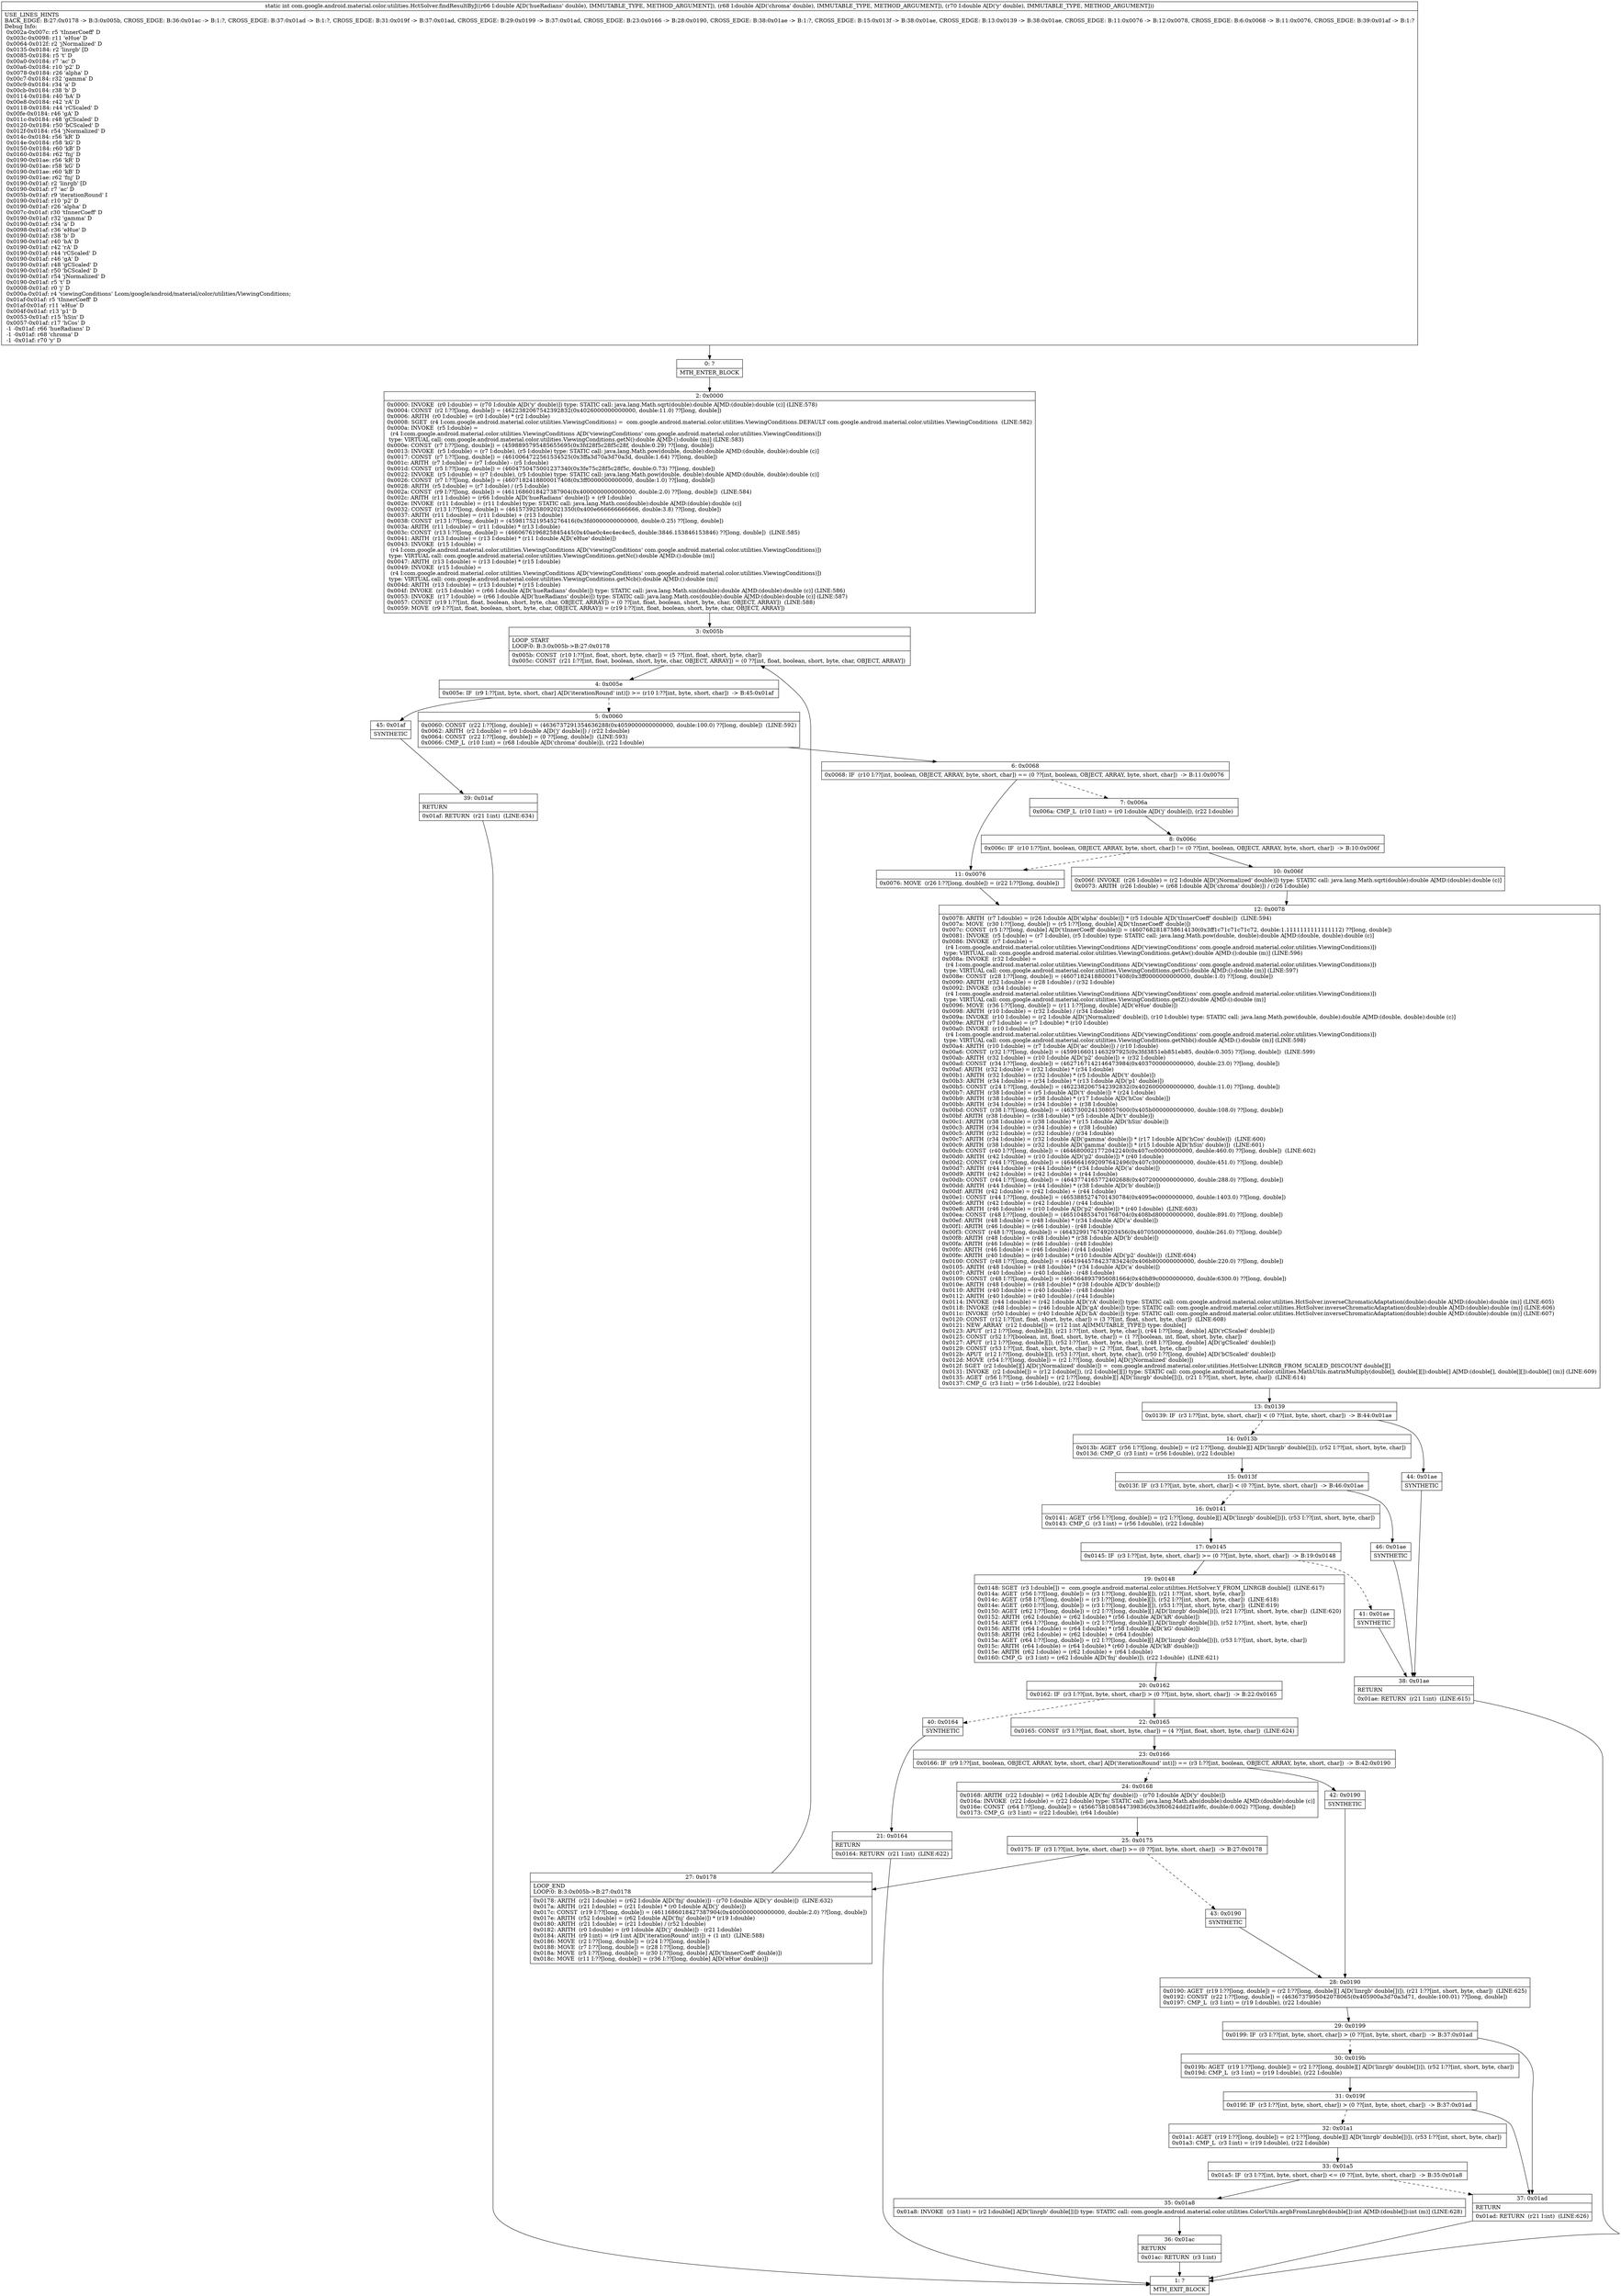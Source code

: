 digraph "CFG forcom.google.android.material.color.utilities.HctSolver.findResultByJ(DDD)I" {
Node_0 [shape=record,label="{0\:\ ?|MTH_ENTER_BLOCK\l}"];
Node_2 [shape=record,label="{2\:\ 0x0000|0x0000: INVOKE  (r0 I:double) = (r70 I:double A[D('y' double)]) type: STATIC call: java.lang.Math.sqrt(double):double A[MD:(double):double (c)] (LINE:578)\l0x0004: CONST  (r2 I:??[long, double]) = (4622382067542392832(0x4026000000000000, double:11.0) ??[long, double]) \l0x0006: ARITH  (r0 I:double) = (r0 I:double) * (r2 I:double) \l0x0008: SGET  (r4 I:com.google.android.material.color.utilities.ViewingConditions) =  com.google.android.material.color.utilities.ViewingConditions.DEFAULT com.google.android.material.color.utilities.ViewingConditions  (LINE:582)\l0x000a: INVOKE  (r5 I:double) = \l  (r4 I:com.google.android.material.color.utilities.ViewingConditions A[D('viewingConditions' com.google.android.material.color.utilities.ViewingConditions)])\l type: VIRTUAL call: com.google.android.material.color.utilities.ViewingConditions.getN():double A[MD:():double (m)] (LINE:583)\l0x000e: CONST  (r7 I:??[long, double]) = (4598895795485655695(0x3fd28f5c28f5c28f, double:0.29) ??[long, double]) \l0x0013: INVOKE  (r5 I:double) = (r7 I:double), (r5 I:double) type: STATIC call: java.lang.Math.pow(double, double):double A[MD:(double, double):double (c)]\l0x0017: CONST  (r7 I:??[long, double]) = (4610064722561534525(0x3ffa3d70a3d70a3d, double:1.64) ??[long, double]) \l0x001c: ARITH  (r7 I:double) = (r7 I:double) \- (r5 I:double) \l0x001d: CONST  (r5 I:??[long, double]) = (4604750475001237340(0x3fe75c28f5c28f5c, double:0.73) ??[long, double]) \l0x0022: INVOKE  (r5 I:double) = (r7 I:double), (r5 I:double) type: STATIC call: java.lang.Math.pow(double, double):double A[MD:(double, double):double (c)]\l0x0026: CONST  (r7 I:??[long, double]) = (4607182418800017408(0x3ff0000000000000, double:1.0) ??[long, double]) \l0x0028: ARITH  (r5 I:double) = (r7 I:double) \/ (r5 I:double) \l0x002a: CONST  (r9 I:??[long, double]) = (4611686018427387904(0x4000000000000000, double:2.0) ??[long, double])  (LINE:584)\l0x002c: ARITH  (r11 I:double) = (r66 I:double A[D('hueRadians' double)]) + (r9 I:double) \l0x002e: INVOKE  (r11 I:double) = (r11 I:double) type: STATIC call: java.lang.Math.cos(double):double A[MD:(double):double (c)]\l0x0032: CONST  (r13 I:??[long, double]) = (4615739258092021350(0x400e666666666666, double:3.8) ??[long, double]) \l0x0037: ARITH  (r11 I:double) = (r11 I:double) + (r13 I:double) \l0x0038: CONST  (r13 I:??[long, double]) = (4598175219545276416(0x3fd0000000000000, double:0.25) ??[long, double]) \l0x003a: ARITH  (r11 I:double) = (r11 I:double) * (r13 I:double) \l0x003c: CONST  (r13 I:??[long, double]) = (4660676196825845445(0x40ae0c4ec4ec4ec5, double:3846.153846153846) ??[long, double])  (LINE:585)\l0x0041: ARITH  (r13 I:double) = (r13 I:double) * (r11 I:double A[D('eHue' double)]) \l0x0043: INVOKE  (r15 I:double) = \l  (r4 I:com.google.android.material.color.utilities.ViewingConditions A[D('viewingConditions' com.google.android.material.color.utilities.ViewingConditions)])\l type: VIRTUAL call: com.google.android.material.color.utilities.ViewingConditions.getNc():double A[MD:():double (m)]\l0x0047: ARITH  (r13 I:double) = (r13 I:double) * (r15 I:double) \l0x0049: INVOKE  (r15 I:double) = \l  (r4 I:com.google.android.material.color.utilities.ViewingConditions A[D('viewingConditions' com.google.android.material.color.utilities.ViewingConditions)])\l type: VIRTUAL call: com.google.android.material.color.utilities.ViewingConditions.getNcb():double A[MD:():double (m)]\l0x004d: ARITH  (r13 I:double) = (r13 I:double) * (r15 I:double) \l0x004f: INVOKE  (r15 I:double) = (r66 I:double A[D('hueRadians' double)]) type: STATIC call: java.lang.Math.sin(double):double A[MD:(double):double (c)] (LINE:586)\l0x0053: INVOKE  (r17 I:double) = (r66 I:double A[D('hueRadians' double)]) type: STATIC call: java.lang.Math.cos(double):double A[MD:(double):double (c)] (LINE:587)\l0x0057: CONST  (r19 I:??[int, float, boolean, short, byte, char, OBJECT, ARRAY]) = (0 ??[int, float, boolean, short, byte, char, OBJECT, ARRAY])  (LINE:588)\l0x0059: MOVE  (r9 I:??[int, float, boolean, short, byte, char, OBJECT, ARRAY]) = (r19 I:??[int, float, boolean, short, byte, char, OBJECT, ARRAY]) \l}"];
Node_3 [shape=record,label="{3\:\ 0x005b|LOOP_START\lLOOP:0: B:3:0x005b\-\>B:27:0x0178\l|0x005b: CONST  (r10 I:??[int, float, short, byte, char]) = (5 ??[int, float, short, byte, char]) \l0x005c: CONST  (r21 I:??[int, float, boolean, short, byte, char, OBJECT, ARRAY]) = (0 ??[int, float, boolean, short, byte, char, OBJECT, ARRAY]) \l}"];
Node_4 [shape=record,label="{4\:\ 0x005e|0x005e: IF  (r9 I:??[int, byte, short, char] A[D('iterationRound' int)]) \>= (r10 I:??[int, byte, short, char])  \-\> B:45:0x01af \l}"];
Node_5 [shape=record,label="{5\:\ 0x0060|0x0060: CONST  (r22 I:??[long, double]) = (4636737291354636288(0x4059000000000000, double:100.0) ??[long, double])  (LINE:592)\l0x0062: ARITH  (r2 I:double) = (r0 I:double A[D('j' double)]) \/ (r22 I:double) \l0x0064: CONST  (r22 I:??[long, double]) = (0 ??[long, double])  (LINE:593)\l0x0066: CMP_L  (r10 I:int) = (r68 I:double A[D('chroma' double)]), (r22 I:double) \l}"];
Node_6 [shape=record,label="{6\:\ 0x0068|0x0068: IF  (r10 I:??[int, boolean, OBJECT, ARRAY, byte, short, char]) == (0 ??[int, boolean, OBJECT, ARRAY, byte, short, char])  \-\> B:11:0x0076 \l}"];
Node_7 [shape=record,label="{7\:\ 0x006a|0x006a: CMP_L  (r10 I:int) = (r0 I:double A[D('j' double)]), (r22 I:double) \l}"];
Node_8 [shape=record,label="{8\:\ 0x006c|0x006c: IF  (r10 I:??[int, boolean, OBJECT, ARRAY, byte, short, char]) != (0 ??[int, boolean, OBJECT, ARRAY, byte, short, char])  \-\> B:10:0x006f \l}"];
Node_10 [shape=record,label="{10\:\ 0x006f|0x006f: INVOKE  (r26 I:double) = (r2 I:double A[D('jNormalized' double)]) type: STATIC call: java.lang.Math.sqrt(double):double A[MD:(double):double (c)]\l0x0073: ARITH  (r26 I:double) = (r68 I:double A[D('chroma' double)]) \/ (r26 I:double) \l}"];
Node_12 [shape=record,label="{12\:\ 0x0078|0x0078: ARITH  (r7 I:double) = (r26 I:double A[D('alpha' double)]) * (r5 I:double A[D('tInnerCoeff' double)])  (LINE:594)\l0x007a: MOVE  (r30 I:??[long, double]) = (r5 I:??[long, double] A[D('tInnerCoeff' double)]) \l0x007c: CONST  (r5 I:??[long, double] A[D('tInnerCoeff' double)]) = (4607682818758614130(0x3ff1c71c71c71c72, double:1.1111111111111112) ??[long, double]) \l0x0081: INVOKE  (r5 I:double) = (r7 I:double), (r5 I:double) type: STATIC call: java.lang.Math.pow(double, double):double A[MD:(double, double):double (c)]\l0x0086: INVOKE  (r7 I:double) = \l  (r4 I:com.google.android.material.color.utilities.ViewingConditions A[D('viewingConditions' com.google.android.material.color.utilities.ViewingConditions)])\l type: VIRTUAL call: com.google.android.material.color.utilities.ViewingConditions.getAw():double A[MD:():double (m)] (LINE:596)\l0x008a: INVOKE  (r32 I:double) = \l  (r4 I:com.google.android.material.color.utilities.ViewingConditions A[D('viewingConditions' com.google.android.material.color.utilities.ViewingConditions)])\l type: VIRTUAL call: com.google.android.material.color.utilities.ViewingConditions.getC():double A[MD:():double (m)] (LINE:597)\l0x008e: CONST  (r28 I:??[long, double]) = (4607182418800017408(0x3ff0000000000000, double:1.0) ??[long, double]) \l0x0090: ARITH  (r32 I:double) = (r28 I:double) \/ (r32 I:double) \l0x0092: INVOKE  (r34 I:double) = \l  (r4 I:com.google.android.material.color.utilities.ViewingConditions A[D('viewingConditions' com.google.android.material.color.utilities.ViewingConditions)])\l type: VIRTUAL call: com.google.android.material.color.utilities.ViewingConditions.getZ():double A[MD:():double (m)]\l0x0096: MOVE  (r36 I:??[long, double]) = (r11 I:??[long, double] A[D('eHue' double)]) \l0x0098: ARITH  (r10 I:double) = (r32 I:double) \/ (r34 I:double) \l0x009a: INVOKE  (r10 I:double) = (r2 I:double A[D('jNormalized' double)]), (r10 I:double) type: STATIC call: java.lang.Math.pow(double, double):double A[MD:(double, double):double (c)]\l0x009e: ARITH  (r7 I:double) = (r7 I:double) * (r10 I:double) \l0x00a0: INVOKE  (r10 I:double) = \l  (r4 I:com.google.android.material.color.utilities.ViewingConditions A[D('viewingConditions' com.google.android.material.color.utilities.ViewingConditions)])\l type: VIRTUAL call: com.google.android.material.color.utilities.ViewingConditions.getNbb():double A[MD:():double (m)] (LINE:598)\l0x00a4: ARITH  (r10 I:double) = (r7 I:double A[D('ac' double)]) \/ (r10 I:double) \l0x00a6: CONST  (r32 I:??[long, double]) = (4599166011463297925(0x3fd3851eb851eb85, double:0.305) ??[long, double])  (LINE:599)\l0x00ab: ARITH  (r32 I:double) = (r10 I:double A[D('p2' double)]) + (r32 I:double) \l0x00ad: CONST  (r34 I:??[long, double]) = (4627167142146473984(0x4037000000000000, double:23.0) ??[long, double]) \l0x00af: ARITH  (r32 I:double) = (r32 I:double) * (r34 I:double) \l0x00b1: ARITH  (r32 I:double) = (r32 I:double) * (r5 I:double A[D('t' double)]) \l0x00b3: ARITH  (r34 I:double) = (r34 I:double) * (r13 I:double A[D('p1' double)]) \l0x00b5: CONST  (r24 I:??[long, double]) = (4622382067542392832(0x4026000000000000, double:11.0) ??[long, double]) \l0x00b7: ARITH  (r38 I:double) = (r5 I:double A[D('t' double)]) * (r24 I:double) \l0x00b9: ARITH  (r38 I:double) = (r38 I:double) * (r17 I:double A[D('hCos' double)]) \l0x00bb: ARITH  (r34 I:double) = (r34 I:double) + (r38 I:double) \l0x00bd: CONST  (r38 I:??[long, double]) = (4637300241308057600(0x405b000000000000, double:108.0) ??[long, double]) \l0x00bf: ARITH  (r38 I:double) = (r38 I:double) * (r5 I:double A[D('t' double)]) \l0x00c1: ARITH  (r38 I:double) = (r38 I:double) * (r15 I:double A[D('hSin' double)]) \l0x00c3: ARITH  (r34 I:double) = (r34 I:double) + (r38 I:double) \l0x00c5: ARITH  (r32 I:double) = (r32 I:double) \/ (r34 I:double) \l0x00c7: ARITH  (r34 I:double) = (r32 I:double A[D('gamma' double)]) * (r17 I:double A[D('hCos' double)])  (LINE:600)\l0x00c9: ARITH  (r38 I:double) = (r32 I:double A[D('gamma' double)]) * (r15 I:double A[D('hSin' double)])  (LINE:601)\l0x00cb: CONST  (r40 I:??[long, double]) = (4646800021772042240(0x407cc00000000000, double:460.0) ??[long, double])  (LINE:602)\l0x00d0: ARITH  (r42 I:double) = (r10 I:double A[D('p2' double)]) * (r40 I:double) \l0x00d2: CONST  (r44 I:??[long, double]) = (4646641692097642496(0x407c300000000000, double:451.0) ??[long, double]) \l0x00d7: ARITH  (r44 I:double) = (r44 I:double) * (r34 I:double A[D('a' double)]) \l0x00d9: ARITH  (r42 I:double) = (r42 I:double) + (r44 I:double) \l0x00db: CONST  (r44 I:??[long, double]) = (4643774165772402688(0x4072000000000000, double:288.0) ??[long, double]) \l0x00dd: ARITH  (r44 I:double) = (r44 I:double) * (r38 I:double A[D('b' double)]) \l0x00df: ARITH  (r42 I:double) = (r42 I:double) + (r44 I:double) \l0x00e1: CONST  (r44 I:??[long, double]) = (4653885274701430784(0x4095ec0000000000, double:1403.0) ??[long, double]) \l0x00e6: ARITH  (r42 I:double) = (r42 I:double) \/ (r44 I:double) \l0x00e8: ARITH  (r46 I:double) = (r10 I:double A[D('p2' double)]) * (r40 I:double)  (LINE:603)\l0x00ea: CONST  (r48 I:??[long, double]) = (4651048534701768704(0x408bd80000000000, double:891.0) ??[long, double]) \l0x00ef: ARITH  (r48 I:double) = (r48 I:double) * (r34 I:double A[D('a' double)]) \l0x00f1: ARITH  (r46 I:double) = (r46 I:double) \- (r48 I:double) \l0x00f3: CONST  (r48 I:??[long, double]) = (4643299176749203456(0x4070500000000000, double:261.0) ??[long, double]) \l0x00f8: ARITH  (r48 I:double) = (r48 I:double) * (r38 I:double A[D('b' double)]) \l0x00fa: ARITH  (r46 I:double) = (r46 I:double) \- (r48 I:double) \l0x00fc: ARITH  (r46 I:double) = (r46 I:double) \/ (r44 I:double) \l0x00fe: ARITH  (r40 I:double) = (r40 I:double) * (r10 I:double A[D('p2' double)])  (LINE:604)\l0x0100: CONST  (r48 I:??[long, double]) = (4641944578423783424(0x406b800000000000, double:220.0) ??[long, double]) \l0x0105: ARITH  (r48 I:double) = (r48 I:double) * (r34 I:double A[D('a' double)]) \l0x0107: ARITH  (r40 I:double) = (r40 I:double) \- (r48 I:double) \l0x0109: CONST  (r48 I:??[long, double]) = (4663648937956081664(0x40b89c0000000000, double:6300.0) ??[long, double]) \l0x010e: ARITH  (r48 I:double) = (r48 I:double) * (r38 I:double A[D('b' double)]) \l0x0110: ARITH  (r40 I:double) = (r40 I:double) \- (r48 I:double) \l0x0112: ARITH  (r40 I:double) = (r40 I:double) \/ (r44 I:double) \l0x0114: INVOKE  (r44 I:double) = (r42 I:double A[D('rA' double)]) type: STATIC call: com.google.android.material.color.utilities.HctSolver.inverseChromaticAdaptation(double):double A[MD:(double):double (m)] (LINE:605)\l0x0118: INVOKE  (r48 I:double) = (r46 I:double A[D('gA' double)]) type: STATIC call: com.google.android.material.color.utilities.HctSolver.inverseChromaticAdaptation(double):double A[MD:(double):double (m)] (LINE:606)\l0x011c: INVOKE  (r50 I:double) = (r40 I:double A[D('bA' double)]) type: STATIC call: com.google.android.material.color.utilities.HctSolver.inverseChromaticAdaptation(double):double A[MD:(double):double (m)] (LINE:607)\l0x0120: CONST  (r12 I:??[int, float, short, byte, char]) = (3 ??[int, float, short, byte, char])  (LINE:608)\l0x0121: NEW_ARRAY  (r12 I:double[]) = (r12 I:int A[IMMUTABLE_TYPE]) type: double[] \l0x0123: APUT  (r12 I:??[long, double][]), (r21 I:??[int, short, byte, char]), (r44 I:??[long, double] A[D('rCScaled' double)]) \l0x0125: CONST  (r52 I:??[boolean, int, float, short, byte, char]) = (1 ??[boolean, int, float, short, byte, char]) \l0x0127: APUT  (r12 I:??[long, double][]), (r52 I:??[int, short, byte, char]), (r48 I:??[long, double] A[D('gCScaled' double)]) \l0x0129: CONST  (r53 I:??[int, float, short, byte, char]) = (2 ??[int, float, short, byte, char]) \l0x012b: APUT  (r12 I:??[long, double][]), (r53 I:??[int, short, byte, char]), (r50 I:??[long, double] A[D('bCScaled' double)]) \l0x012d: MOVE  (r54 I:??[long, double]) = (r2 I:??[long, double] A[D('jNormalized' double)]) \l0x012f: SGET  (r2 I:double[][] A[D('jNormalized' double)]) =  com.google.android.material.color.utilities.HctSolver.LINRGB_FROM_SCALED_DISCOUNT double[][] \l0x0131: INVOKE  (r2 I:double[]) = (r12 I:double[]), (r2 I:double[][]) type: STATIC call: com.google.android.material.color.utilities.MathUtils.matrixMultiply(double[], double[][]):double[] A[MD:(double[], double[][]):double[] (m)] (LINE:609)\l0x0135: AGET  (r56 I:??[long, double]) = (r2 I:??[long, double][] A[D('linrgb' double[])]), (r21 I:??[int, short, byte, char])  (LINE:614)\l0x0137: CMP_G  (r3 I:int) = (r56 I:double), (r22 I:double) \l}"];
Node_13 [shape=record,label="{13\:\ 0x0139|0x0139: IF  (r3 I:??[int, byte, short, char]) \< (0 ??[int, byte, short, char])  \-\> B:44:0x01ae \l}"];
Node_14 [shape=record,label="{14\:\ 0x013b|0x013b: AGET  (r56 I:??[long, double]) = (r2 I:??[long, double][] A[D('linrgb' double[])]), (r52 I:??[int, short, byte, char]) \l0x013d: CMP_G  (r3 I:int) = (r56 I:double), (r22 I:double) \l}"];
Node_15 [shape=record,label="{15\:\ 0x013f|0x013f: IF  (r3 I:??[int, byte, short, char]) \< (0 ??[int, byte, short, char])  \-\> B:46:0x01ae \l}"];
Node_16 [shape=record,label="{16\:\ 0x0141|0x0141: AGET  (r56 I:??[long, double]) = (r2 I:??[long, double][] A[D('linrgb' double[])]), (r53 I:??[int, short, byte, char]) \l0x0143: CMP_G  (r3 I:int) = (r56 I:double), (r22 I:double) \l}"];
Node_17 [shape=record,label="{17\:\ 0x0145|0x0145: IF  (r3 I:??[int, byte, short, char]) \>= (0 ??[int, byte, short, char])  \-\> B:19:0x0148 \l}"];
Node_19 [shape=record,label="{19\:\ 0x0148|0x0148: SGET  (r3 I:double[]) =  com.google.android.material.color.utilities.HctSolver.Y_FROM_LINRGB double[]  (LINE:617)\l0x014a: AGET  (r56 I:??[long, double]) = (r3 I:??[long, double][]), (r21 I:??[int, short, byte, char]) \l0x014c: AGET  (r58 I:??[long, double]) = (r3 I:??[long, double][]), (r52 I:??[int, short, byte, char])  (LINE:618)\l0x014e: AGET  (r60 I:??[long, double]) = (r3 I:??[long, double][]), (r53 I:??[int, short, byte, char])  (LINE:619)\l0x0150: AGET  (r62 I:??[long, double]) = (r2 I:??[long, double][] A[D('linrgb' double[])]), (r21 I:??[int, short, byte, char])  (LINE:620)\l0x0152: ARITH  (r62 I:double) = (r62 I:double) * (r56 I:double A[D('kR' double)]) \l0x0154: AGET  (r64 I:??[long, double]) = (r2 I:??[long, double][] A[D('linrgb' double[])]), (r52 I:??[int, short, byte, char]) \l0x0156: ARITH  (r64 I:double) = (r64 I:double) * (r58 I:double A[D('kG' double)]) \l0x0158: ARITH  (r62 I:double) = (r62 I:double) + (r64 I:double) \l0x015a: AGET  (r64 I:??[long, double]) = (r2 I:??[long, double][] A[D('linrgb' double[])]), (r53 I:??[int, short, byte, char]) \l0x015c: ARITH  (r64 I:double) = (r64 I:double) * (r60 I:double A[D('kB' double)]) \l0x015e: ARITH  (r62 I:double) = (r62 I:double) + (r64 I:double) \l0x0160: CMP_G  (r3 I:int) = (r62 I:double A[D('fnj' double)]), (r22 I:double)  (LINE:621)\l}"];
Node_20 [shape=record,label="{20\:\ 0x0162|0x0162: IF  (r3 I:??[int, byte, short, char]) \> (0 ??[int, byte, short, char])  \-\> B:22:0x0165 \l}"];
Node_22 [shape=record,label="{22\:\ 0x0165|0x0165: CONST  (r3 I:??[int, float, short, byte, char]) = (4 ??[int, float, short, byte, char])  (LINE:624)\l}"];
Node_23 [shape=record,label="{23\:\ 0x0166|0x0166: IF  (r9 I:??[int, boolean, OBJECT, ARRAY, byte, short, char] A[D('iterationRound' int)]) == (r3 I:??[int, boolean, OBJECT, ARRAY, byte, short, char])  \-\> B:42:0x0190 \l}"];
Node_24 [shape=record,label="{24\:\ 0x0168|0x0168: ARITH  (r22 I:double) = (r62 I:double A[D('fnj' double)]) \- (r70 I:double A[D('y' double)]) \l0x016a: INVOKE  (r22 I:double) = (r22 I:double) type: STATIC call: java.lang.Math.abs(double):double A[MD:(double):double (c)]\l0x016e: CONST  (r64 I:??[long, double]) = (4566758108544739836(0x3f60624dd2f1a9fc, double:0.002) ??[long, double]) \l0x0173: CMP_G  (r3 I:int) = (r22 I:double), (r64 I:double) \l}"];
Node_25 [shape=record,label="{25\:\ 0x0175|0x0175: IF  (r3 I:??[int, byte, short, char]) \>= (0 ??[int, byte, short, char])  \-\> B:27:0x0178 \l}"];
Node_27 [shape=record,label="{27\:\ 0x0178|LOOP_END\lLOOP:0: B:3:0x005b\-\>B:27:0x0178\l|0x0178: ARITH  (r21 I:double) = (r62 I:double A[D('fnj' double)]) \- (r70 I:double A[D('y' double)])  (LINE:632)\l0x017a: ARITH  (r21 I:double) = (r21 I:double) * (r0 I:double A[D('j' double)]) \l0x017c: CONST  (r19 I:??[long, double]) = (4611686018427387904(0x4000000000000000, double:2.0) ??[long, double]) \l0x017e: ARITH  (r52 I:double) = (r62 I:double A[D('fnj' double)]) * (r19 I:double) \l0x0180: ARITH  (r21 I:double) = (r21 I:double) \/ (r52 I:double) \l0x0182: ARITH  (r0 I:double) = (r0 I:double A[D('j' double)]) \- (r21 I:double) \l0x0184: ARITH  (r9 I:int) = (r9 I:int A[D('iterationRound' int)]) + (1 int)  (LINE:588)\l0x0186: MOVE  (r2 I:??[long, double]) = (r24 I:??[long, double]) \l0x0188: MOVE  (r7 I:??[long, double]) = (r28 I:??[long, double]) \l0x018a: MOVE  (r5 I:??[long, double]) = (r30 I:??[long, double] A[D('tInnerCoeff' double)]) \l0x018c: MOVE  (r11 I:??[long, double]) = (r36 I:??[long, double] A[D('eHue' double)]) \l}"];
Node_43 [shape=record,label="{43\:\ 0x0190|SYNTHETIC\l}"];
Node_28 [shape=record,label="{28\:\ 0x0190|0x0190: AGET  (r19 I:??[long, double]) = (r2 I:??[long, double][] A[D('linrgb' double[])]), (r21 I:??[int, short, byte, char])  (LINE:625)\l0x0192: CONST  (r22 I:??[long, double]) = (4636737995042078065(0x405900a3d70a3d71, double:100.01) ??[long, double]) \l0x0197: CMP_L  (r3 I:int) = (r19 I:double), (r22 I:double) \l}"];
Node_29 [shape=record,label="{29\:\ 0x0199|0x0199: IF  (r3 I:??[int, byte, short, char]) \> (0 ??[int, byte, short, char])  \-\> B:37:0x01ad \l}"];
Node_30 [shape=record,label="{30\:\ 0x019b|0x019b: AGET  (r19 I:??[long, double]) = (r2 I:??[long, double][] A[D('linrgb' double[])]), (r52 I:??[int, short, byte, char]) \l0x019d: CMP_L  (r3 I:int) = (r19 I:double), (r22 I:double) \l}"];
Node_31 [shape=record,label="{31\:\ 0x019f|0x019f: IF  (r3 I:??[int, byte, short, char]) \> (0 ??[int, byte, short, char])  \-\> B:37:0x01ad \l}"];
Node_32 [shape=record,label="{32\:\ 0x01a1|0x01a1: AGET  (r19 I:??[long, double]) = (r2 I:??[long, double][] A[D('linrgb' double[])]), (r53 I:??[int, short, byte, char]) \l0x01a3: CMP_L  (r3 I:int) = (r19 I:double), (r22 I:double) \l}"];
Node_33 [shape=record,label="{33\:\ 0x01a5|0x01a5: IF  (r3 I:??[int, byte, short, char]) \<= (0 ??[int, byte, short, char])  \-\> B:35:0x01a8 \l}"];
Node_35 [shape=record,label="{35\:\ 0x01a8|0x01a8: INVOKE  (r3 I:int) = (r2 I:double[] A[D('linrgb' double[])]) type: STATIC call: com.google.android.material.color.utilities.ColorUtils.argbFromLinrgb(double[]):int A[MD:(double[]):int (m)] (LINE:628)\l}"];
Node_36 [shape=record,label="{36\:\ 0x01ac|RETURN\l|0x01ac: RETURN  (r3 I:int) \l}"];
Node_1 [shape=record,label="{1\:\ ?|MTH_EXIT_BLOCK\l}"];
Node_37 [shape=record,label="{37\:\ 0x01ad|RETURN\l|0x01ad: RETURN  (r21 I:int)  (LINE:626)\l}"];
Node_42 [shape=record,label="{42\:\ 0x0190|SYNTHETIC\l}"];
Node_40 [shape=record,label="{40\:\ 0x0164|SYNTHETIC\l}"];
Node_21 [shape=record,label="{21\:\ 0x0164|RETURN\l|0x0164: RETURN  (r21 I:int)  (LINE:622)\l}"];
Node_41 [shape=record,label="{41\:\ 0x01ae|SYNTHETIC\l}"];
Node_38 [shape=record,label="{38\:\ 0x01ae|RETURN\l|0x01ae: RETURN  (r21 I:int)  (LINE:615)\l}"];
Node_46 [shape=record,label="{46\:\ 0x01ae|SYNTHETIC\l}"];
Node_44 [shape=record,label="{44\:\ 0x01ae|SYNTHETIC\l}"];
Node_11 [shape=record,label="{11\:\ 0x0076|0x0076: MOVE  (r26 I:??[long, double]) = (r22 I:??[long, double]) \l}"];
Node_45 [shape=record,label="{45\:\ 0x01af|SYNTHETIC\l}"];
Node_39 [shape=record,label="{39\:\ 0x01af|RETURN\l|0x01af: RETURN  (r21 I:int)  (LINE:634)\l}"];
MethodNode[shape=record,label="{static int com.google.android.material.color.utilities.HctSolver.findResultByJ((r66 I:double A[D('hueRadians' double), IMMUTABLE_TYPE, METHOD_ARGUMENT]), (r68 I:double A[D('chroma' double), IMMUTABLE_TYPE, METHOD_ARGUMENT]), (r70 I:double A[D('y' double), IMMUTABLE_TYPE, METHOD_ARGUMENT]))  | USE_LINES_HINTS\lBACK_EDGE: B:27:0x0178 \-\> B:3:0x005b, CROSS_EDGE: B:36:0x01ac \-\> B:1:?, CROSS_EDGE: B:37:0x01ad \-\> B:1:?, CROSS_EDGE: B:31:0x019f \-\> B:37:0x01ad, CROSS_EDGE: B:29:0x0199 \-\> B:37:0x01ad, CROSS_EDGE: B:23:0x0166 \-\> B:28:0x0190, CROSS_EDGE: B:38:0x01ae \-\> B:1:?, CROSS_EDGE: B:15:0x013f \-\> B:38:0x01ae, CROSS_EDGE: B:13:0x0139 \-\> B:38:0x01ae, CROSS_EDGE: B:11:0x0076 \-\> B:12:0x0078, CROSS_EDGE: B:6:0x0068 \-\> B:11:0x0076, CROSS_EDGE: B:39:0x01af \-\> B:1:?\lDebug Info:\l  0x002a\-0x007c: r5 'tInnerCoeff' D\l  0x003c\-0x0098: r11 'eHue' D\l  0x0064\-0x012f: r2 'jNormalized' D\l  0x0135\-0x0184: r2 'linrgb' [D\l  0x0085\-0x0184: r5 't' D\l  0x00a0\-0x0184: r7 'ac' D\l  0x00a6\-0x0184: r10 'p2' D\l  0x0078\-0x0184: r26 'alpha' D\l  0x00c7\-0x0184: r32 'gamma' D\l  0x00c9\-0x0184: r34 'a' D\l  0x00cb\-0x0184: r38 'b' D\l  0x0114\-0x0184: r40 'bA' D\l  0x00e8\-0x0184: r42 'rA' D\l  0x0118\-0x0184: r44 'rCScaled' D\l  0x00fe\-0x0184: r46 'gA' D\l  0x011c\-0x0184: r48 'gCScaled' D\l  0x0120\-0x0184: r50 'bCScaled' D\l  0x012f\-0x0184: r54 'jNormalized' D\l  0x014c\-0x0184: r56 'kR' D\l  0x014e\-0x0184: r58 'kG' D\l  0x0150\-0x0184: r60 'kB' D\l  0x0160\-0x0184: r62 'fnj' D\l  0x0190\-0x01ae: r56 'kR' D\l  0x0190\-0x01ae: r58 'kG' D\l  0x0190\-0x01ae: r60 'kB' D\l  0x0190\-0x01ae: r62 'fnj' D\l  0x0190\-0x01af: r2 'linrgb' [D\l  0x0190\-0x01af: r7 'ac' D\l  0x005b\-0x01af: r9 'iterationRound' I\l  0x0190\-0x01af: r10 'p2' D\l  0x0190\-0x01af: r26 'alpha' D\l  0x007c\-0x01af: r30 'tInnerCoeff' D\l  0x0190\-0x01af: r32 'gamma' D\l  0x0190\-0x01af: r34 'a' D\l  0x0098\-0x01af: r36 'eHue' D\l  0x0190\-0x01af: r38 'b' D\l  0x0190\-0x01af: r40 'bA' D\l  0x0190\-0x01af: r42 'rA' D\l  0x0190\-0x01af: r44 'rCScaled' D\l  0x0190\-0x01af: r46 'gA' D\l  0x0190\-0x01af: r48 'gCScaled' D\l  0x0190\-0x01af: r50 'bCScaled' D\l  0x0190\-0x01af: r54 'jNormalized' D\l  0x0190\-0x01af: r5 't' D\l  0x0008\-0x01af: r0 'j' D\l  0x000a\-0x01af: r4 'viewingConditions' Lcom\/google\/android\/material\/color\/utilities\/ViewingConditions;\l  0x01af\-0x01af: r5 'tInnerCoeff' D\l  0x01af\-0x01af: r11 'eHue' D\l  0x004f\-0x01af: r13 'p1' D\l  0x0053\-0x01af: r15 'hSin' D\l  0x0057\-0x01af: r17 'hCos' D\l  \-1 \-0x01af: r66 'hueRadians' D\l  \-1 \-0x01af: r68 'chroma' D\l  \-1 \-0x01af: r70 'y' D\l}"];
MethodNode -> Node_0;Node_0 -> Node_2;
Node_2 -> Node_3;
Node_3 -> Node_4;
Node_4 -> Node_5[style=dashed];
Node_4 -> Node_45;
Node_5 -> Node_6;
Node_6 -> Node_7[style=dashed];
Node_6 -> Node_11;
Node_7 -> Node_8;
Node_8 -> Node_10;
Node_8 -> Node_11[style=dashed];
Node_10 -> Node_12;
Node_12 -> Node_13;
Node_13 -> Node_14[style=dashed];
Node_13 -> Node_44;
Node_14 -> Node_15;
Node_15 -> Node_16[style=dashed];
Node_15 -> Node_46;
Node_16 -> Node_17;
Node_17 -> Node_19;
Node_17 -> Node_41[style=dashed];
Node_19 -> Node_20;
Node_20 -> Node_22;
Node_20 -> Node_40[style=dashed];
Node_22 -> Node_23;
Node_23 -> Node_24[style=dashed];
Node_23 -> Node_42;
Node_24 -> Node_25;
Node_25 -> Node_27;
Node_25 -> Node_43[style=dashed];
Node_27 -> Node_3;
Node_43 -> Node_28;
Node_28 -> Node_29;
Node_29 -> Node_30[style=dashed];
Node_29 -> Node_37;
Node_30 -> Node_31;
Node_31 -> Node_32[style=dashed];
Node_31 -> Node_37;
Node_32 -> Node_33;
Node_33 -> Node_35;
Node_33 -> Node_37[style=dashed];
Node_35 -> Node_36;
Node_36 -> Node_1;
Node_37 -> Node_1;
Node_42 -> Node_28;
Node_40 -> Node_21;
Node_21 -> Node_1;
Node_41 -> Node_38;
Node_38 -> Node_1;
Node_46 -> Node_38;
Node_44 -> Node_38;
Node_11 -> Node_12;
Node_45 -> Node_39;
Node_39 -> Node_1;
}

